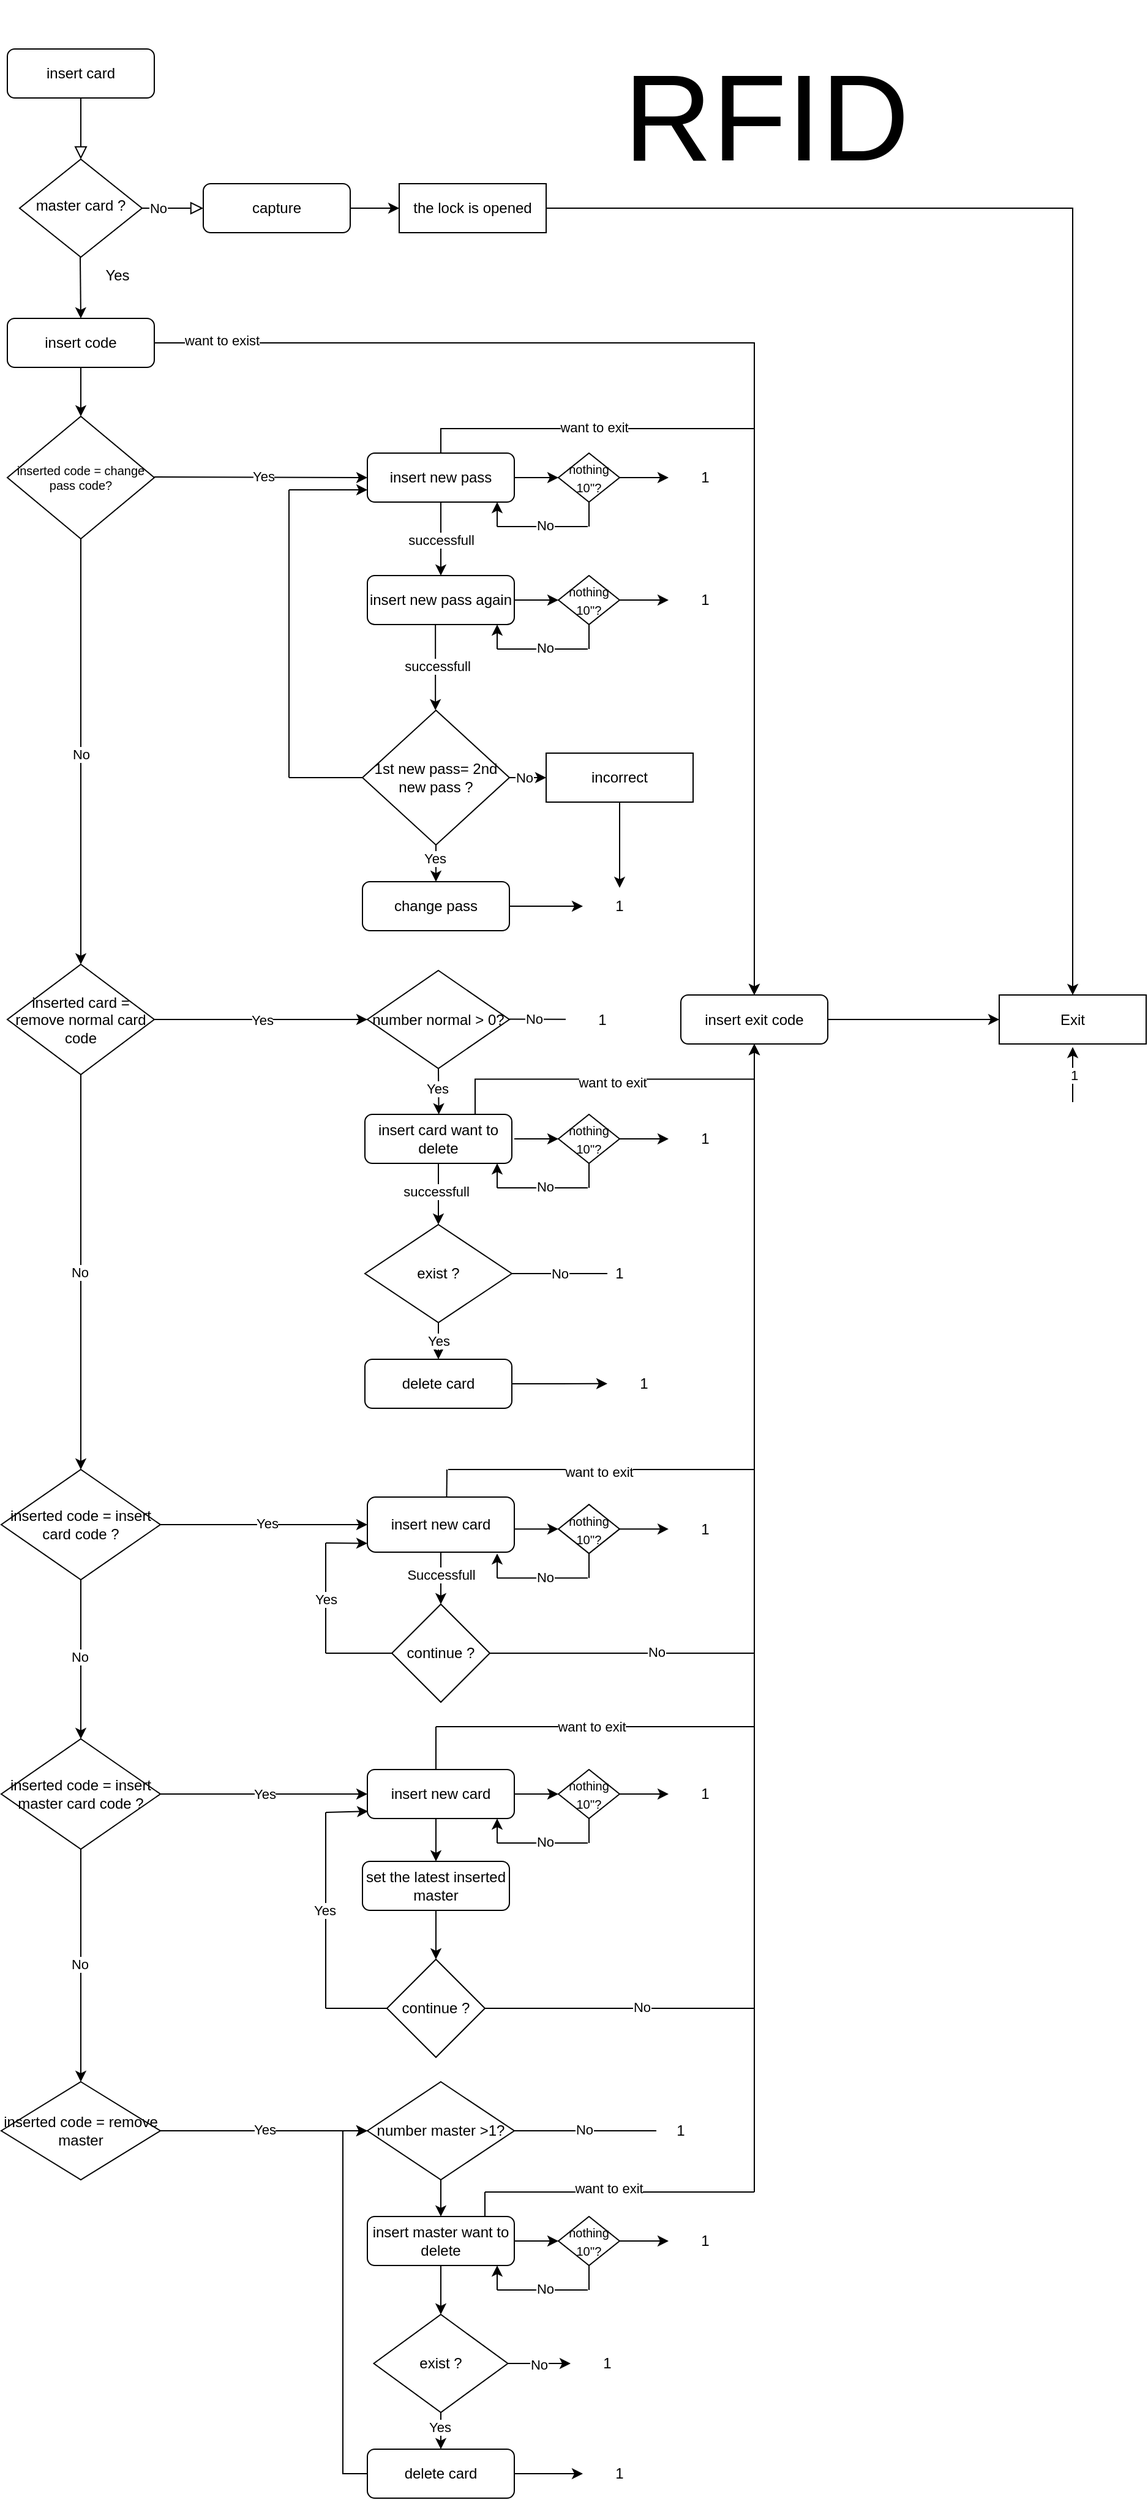 <mxfile version="21.8.2" type="github">
  <diagram id="C5RBs43oDa-KdzZeNtuy" name="Page-1">
    <mxGraphModel dx="2763" dy="1422" grid="1" gridSize="10" guides="1" tooltips="1" connect="1" arrows="1" fold="1" page="1" pageScale="1" pageWidth="500" pageHeight="1200" background="none" math="0" shadow="0">
      <root>
        <mxCell id="WIyWlLk6GJQsqaUBKTNV-0" />
        <mxCell id="WIyWlLk6GJQsqaUBKTNV-1" parent="WIyWlLk6GJQsqaUBKTNV-0" />
        <mxCell id="WIyWlLk6GJQsqaUBKTNV-2" value="" style="rounded=0;html=1;jettySize=auto;orthogonalLoop=1;fontSize=11;endArrow=block;endFill=0;endSize=8;strokeWidth=1;shadow=0;labelBackgroundColor=none;edgeStyle=orthogonalEdgeStyle;" parent="WIyWlLk6GJQsqaUBKTNV-1" source="WIyWlLk6GJQsqaUBKTNV-3" target="WIyWlLk6GJQsqaUBKTNV-6" edge="1">
          <mxGeometry relative="1" as="geometry" />
        </mxCell>
        <mxCell id="WIyWlLk6GJQsqaUBKTNV-3" value="insert card" style="rounded=1;whiteSpace=wrap;html=1;fontSize=12;glass=0;strokeWidth=1;shadow=0;" parent="WIyWlLk6GJQsqaUBKTNV-1" vertex="1">
          <mxGeometry x="60" y="40" width="120" height="40" as="geometry" />
        </mxCell>
        <mxCell id="WIyWlLk6GJQsqaUBKTNV-5" value="" style="edgeStyle=orthogonalEdgeStyle;rounded=0;html=1;jettySize=auto;orthogonalLoop=1;fontSize=11;endArrow=block;endFill=0;endSize=8;strokeWidth=1;shadow=0;labelBackgroundColor=none;" parent="WIyWlLk6GJQsqaUBKTNV-1" source="WIyWlLk6GJQsqaUBKTNV-6" edge="1">
          <mxGeometry y="10" relative="1" as="geometry">
            <mxPoint as="offset" />
            <mxPoint x="220" y="170" as="targetPoint" />
          </mxGeometry>
        </mxCell>
        <mxCell id="kFrVJk0bqqYHsrvZsuyP-3" value="No" style="edgeLabel;html=1;align=center;verticalAlign=middle;resizable=0;points=[];" vertex="1" connectable="0" parent="WIyWlLk6GJQsqaUBKTNV-5">
          <mxGeometry x="-0.511" relative="1" as="geometry">
            <mxPoint as="offset" />
          </mxGeometry>
        </mxCell>
        <mxCell id="WIyWlLk6GJQsqaUBKTNV-6" value="master card ?" style="rhombus;whiteSpace=wrap;html=1;shadow=0;fontFamily=Helvetica;fontSize=12;align=center;strokeWidth=1;spacing=6;spacingTop=-4;" parent="WIyWlLk6GJQsqaUBKTNV-1" vertex="1">
          <mxGeometry x="70" y="130" width="100" height="80" as="geometry" />
        </mxCell>
        <object label="" id="lWDbEQPb5hyfI6znCA0R-2">
          <mxCell style="endArrow=classic;html=1;rounded=0;" parent="WIyWlLk6GJQsqaUBKTNV-1" edge="1">
            <mxGeometry width="50" height="50" relative="1" as="geometry">
              <mxPoint x="119.5" y="210" as="sourcePoint" />
              <mxPoint x="120" y="260" as="targetPoint" />
            </mxGeometry>
          </mxCell>
        </object>
        <mxCell id="lWDbEQPb5hyfI6znCA0R-3" value="Yes" style="text;html=1;strokeColor=none;fillColor=none;align=center;verticalAlign=middle;whiteSpace=wrap;rounded=0;" parent="WIyWlLk6GJQsqaUBKTNV-1" vertex="1">
          <mxGeometry x="120" y="210" width="60" height="30" as="geometry" />
        </mxCell>
        <mxCell id="kFrVJk0bqqYHsrvZsuyP-58" style="edgeStyle=orthogonalEdgeStyle;rounded=0;orthogonalLoop=1;jettySize=auto;html=1;exitX=1;exitY=0.5;exitDx=0;exitDy=0;entryX=0.5;entryY=0;entryDx=0;entryDy=0;" edge="1" parent="WIyWlLk6GJQsqaUBKTNV-1" source="lWDbEQPb5hyfI6znCA0R-5" target="lWDbEQPb5hyfI6znCA0R-78">
          <mxGeometry relative="1" as="geometry" />
        </mxCell>
        <mxCell id="kFrVJk0bqqYHsrvZsuyP-59" value="want to exist" style="edgeLabel;html=1;align=center;verticalAlign=middle;resizable=0;points=[];" vertex="1" connectable="0" parent="kFrVJk0bqqYHsrvZsuyP-58">
          <mxGeometry x="-0.893" y="2" relative="1" as="geometry">
            <mxPoint as="offset" />
          </mxGeometry>
        </mxCell>
        <mxCell id="lWDbEQPb5hyfI6znCA0R-5" value="insert code" style="rounded=1;whiteSpace=wrap;html=1;" parent="WIyWlLk6GJQsqaUBKTNV-1" vertex="1">
          <mxGeometry x="60" y="260" width="120" height="40" as="geometry" />
        </mxCell>
        <mxCell id="lWDbEQPb5hyfI6znCA0R-45" style="edgeStyle=orthogonalEdgeStyle;rounded=0;orthogonalLoop=1;jettySize=auto;html=1;exitX=0.5;exitY=1;exitDx=0;exitDy=0;entryX=0.5;entryY=0;entryDx=0;entryDy=0;" parent="WIyWlLk6GJQsqaUBKTNV-1" source="lWDbEQPb5hyfI6znCA0R-6" target="lWDbEQPb5hyfI6znCA0R-29" edge="1">
          <mxGeometry relative="1" as="geometry" />
        </mxCell>
        <mxCell id="lWDbEQPb5hyfI6znCA0R-56" value="No" style="edgeLabel;html=1;align=center;verticalAlign=middle;resizable=0;points=[];" parent="lWDbEQPb5hyfI6znCA0R-45" vertex="1" connectable="0">
          <mxGeometry x="0.009" y="1" relative="1" as="geometry">
            <mxPoint x="-1" as="offset" />
          </mxGeometry>
        </mxCell>
        <mxCell id="lWDbEQPb5hyfI6znCA0R-6" value="&lt;p align=&quot;center&quot; style=&quot;line-height: 120%; font-size: 10px;&quot;&gt;inserted code = change pass code?&lt;/p&gt;" style="rhombus;whiteSpace=wrap;html=1;align=center;" parent="WIyWlLk6GJQsqaUBKTNV-1" vertex="1">
          <mxGeometry x="60" y="340" width="120" height="100" as="geometry" />
        </mxCell>
        <mxCell id="lWDbEQPb5hyfI6znCA0R-7" value="" style="endArrow=classic;html=1;rounded=0;" parent="WIyWlLk6GJQsqaUBKTNV-1" edge="1">
          <mxGeometry width="50" height="50" relative="1" as="geometry">
            <mxPoint x="120" y="300" as="sourcePoint" />
            <mxPoint x="120" y="340" as="targetPoint" />
          </mxGeometry>
        </mxCell>
        <mxCell id="lWDbEQPb5hyfI6znCA0R-8" value="" style="endArrow=classic;html=1;rounded=0;entryX=0;entryY=0.5;entryDx=0;entryDy=0;" parent="WIyWlLk6GJQsqaUBKTNV-1" target="lWDbEQPb5hyfI6znCA0R-10" edge="1">
          <mxGeometry width="50" height="50" relative="1" as="geometry">
            <mxPoint x="180" y="389.5" as="sourcePoint" />
            <mxPoint x="250" y="390" as="targetPoint" />
          </mxGeometry>
        </mxCell>
        <mxCell id="lWDbEQPb5hyfI6znCA0R-36" value="Yes" style="edgeLabel;html=1;align=center;verticalAlign=middle;resizable=0;points=[];" parent="lWDbEQPb5hyfI6znCA0R-8" vertex="1" connectable="0">
          <mxGeometry x="0.023" y="1" relative="1" as="geometry">
            <mxPoint as="offset" />
          </mxGeometry>
        </mxCell>
        <mxCell id="lWDbEQPb5hyfI6znCA0R-37" style="edgeStyle=orthogonalEdgeStyle;rounded=0;orthogonalLoop=1;jettySize=auto;html=1;exitX=0.5;exitY=1;exitDx=0;exitDy=0;entryX=0.5;entryY=0;entryDx=0;entryDy=0;" parent="WIyWlLk6GJQsqaUBKTNV-1" source="lWDbEQPb5hyfI6znCA0R-10" target="lWDbEQPb5hyfI6znCA0R-11" edge="1">
          <mxGeometry relative="1" as="geometry" />
        </mxCell>
        <mxCell id="lWDbEQPb5hyfI6znCA0R-38" value="successfull" style="edgeLabel;html=1;align=center;verticalAlign=middle;resizable=0;points=[];" parent="lWDbEQPb5hyfI6znCA0R-37" vertex="1" connectable="0">
          <mxGeometry x="0.029" relative="1" as="geometry">
            <mxPoint as="offset" />
          </mxGeometry>
        </mxCell>
        <mxCell id="kFrVJk0bqqYHsrvZsuyP-79" style="edgeStyle=orthogonalEdgeStyle;rounded=0;orthogonalLoop=1;jettySize=auto;html=1;exitX=0.5;exitY=0;exitDx=0;exitDy=0;entryX=0.5;entryY=0;entryDx=0;entryDy=0;" edge="1" parent="WIyWlLk6GJQsqaUBKTNV-1" source="lWDbEQPb5hyfI6znCA0R-10" target="lWDbEQPb5hyfI6znCA0R-78">
          <mxGeometry relative="1" as="geometry" />
        </mxCell>
        <mxCell id="kFrVJk0bqqYHsrvZsuyP-144" value="want to exit" style="edgeLabel;html=1;align=center;verticalAlign=middle;resizable=0;points=[];" vertex="1" connectable="0" parent="kFrVJk0bqqYHsrvZsuyP-79">
          <mxGeometry x="-0.608" y="1" relative="1" as="geometry">
            <mxPoint as="offset" />
          </mxGeometry>
        </mxCell>
        <mxCell id="kFrVJk0bqqYHsrvZsuyP-82" style="edgeStyle=orthogonalEdgeStyle;rounded=0;orthogonalLoop=1;jettySize=auto;html=1;exitX=1;exitY=0.5;exitDx=0;exitDy=0;entryX=0;entryY=0.5;entryDx=0;entryDy=0;" edge="1" parent="WIyWlLk6GJQsqaUBKTNV-1" source="lWDbEQPb5hyfI6znCA0R-10" target="kFrVJk0bqqYHsrvZsuyP-80">
          <mxGeometry relative="1" as="geometry" />
        </mxCell>
        <mxCell id="lWDbEQPb5hyfI6znCA0R-10" value="insert new pass" style="rounded=1;whiteSpace=wrap;html=1;" parent="WIyWlLk6GJQsqaUBKTNV-1" vertex="1">
          <mxGeometry x="354" y="370" width="120" height="40" as="geometry" />
        </mxCell>
        <mxCell id="lWDbEQPb5hyfI6znCA0R-11" value="insert new pass again" style="rounded=1;whiteSpace=wrap;html=1;" parent="WIyWlLk6GJQsqaUBKTNV-1" vertex="1">
          <mxGeometry x="354" y="470" width="120" height="40" as="geometry" />
        </mxCell>
        <mxCell id="lWDbEQPb5hyfI6znCA0R-77" style="edgeStyle=orthogonalEdgeStyle;rounded=0;orthogonalLoop=1;jettySize=auto;html=1;exitX=0.5;exitY=1;exitDx=0;exitDy=0;entryX=0.5;entryY=0;entryDx=0;entryDy=0;" parent="WIyWlLk6GJQsqaUBKTNV-1" source="lWDbEQPb5hyfI6znCA0R-13" target="lWDbEQPb5hyfI6znCA0R-76" edge="1">
          <mxGeometry relative="1" as="geometry" />
        </mxCell>
        <mxCell id="kFrVJk0bqqYHsrvZsuyP-71" value="Yes" style="edgeLabel;html=1;align=center;verticalAlign=middle;resizable=0;points=[];" vertex="1" connectable="0" parent="lWDbEQPb5hyfI6znCA0R-77">
          <mxGeometry x="-0.3" y="-1" relative="1" as="geometry">
            <mxPoint as="offset" />
          </mxGeometry>
        </mxCell>
        <mxCell id="kFrVJk0bqqYHsrvZsuyP-70" style="edgeStyle=orthogonalEdgeStyle;rounded=0;orthogonalLoop=1;jettySize=auto;html=1;exitX=1;exitY=0.5;exitDx=0;exitDy=0;entryX=0;entryY=0.5;entryDx=0;entryDy=0;" edge="1" parent="WIyWlLk6GJQsqaUBKTNV-1" source="lWDbEQPb5hyfI6znCA0R-13" target="kFrVJk0bqqYHsrvZsuyP-69">
          <mxGeometry relative="1" as="geometry" />
        </mxCell>
        <mxCell id="kFrVJk0bqqYHsrvZsuyP-72" value="No" style="edgeLabel;html=1;align=center;verticalAlign=middle;resizable=0;points=[];" vertex="1" connectable="0" parent="kFrVJk0bqqYHsrvZsuyP-70">
          <mxGeometry x="-0.233" y="1" relative="1" as="geometry">
            <mxPoint y="1" as="offset" />
          </mxGeometry>
        </mxCell>
        <mxCell id="lWDbEQPb5hyfI6znCA0R-13" value="1st new pass= 2nd new pass ?" style="rhombus;whiteSpace=wrap;html=1;" parent="WIyWlLk6GJQsqaUBKTNV-1" vertex="1">
          <mxGeometry x="350" y="580" width="120" height="110" as="geometry" />
        </mxCell>
        <mxCell id="lWDbEQPb5hyfI6znCA0R-75" style="edgeStyle=orthogonalEdgeStyle;rounded=0;orthogonalLoop=1;jettySize=auto;html=1;exitX=0.5;exitY=1;exitDx=0;exitDy=0;entryX=0.5;entryY=0;entryDx=0;entryDy=0;" parent="WIyWlLk6GJQsqaUBKTNV-1" source="lWDbEQPb5hyfI6znCA0R-29" target="lWDbEQPb5hyfI6znCA0R-65" edge="1">
          <mxGeometry relative="1" as="geometry" />
        </mxCell>
        <mxCell id="lWDbEQPb5hyfI6znCA0R-92" value="No" style="edgeLabel;html=1;align=center;verticalAlign=middle;resizable=0;points=[];" parent="lWDbEQPb5hyfI6znCA0R-75" vertex="1" connectable="0">
          <mxGeometry x="-0.0" y="-1" relative="1" as="geometry">
            <mxPoint as="offset" />
          </mxGeometry>
        </mxCell>
        <mxCell id="lWDbEQPb5hyfI6znCA0R-29" value="inserted card = remove normal card code" style="rhombus;whiteSpace=wrap;html=1;" parent="WIyWlLk6GJQsqaUBKTNV-1" vertex="1">
          <mxGeometry x="60" y="787.5" width="120" height="90" as="geometry" />
        </mxCell>
        <mxCell id="lWDbEQPb5hyfI6znCA0R-40" value="" style="endArrow=classic;html=1;rounded=0;" parent="WIyWlLk6GJQsqaUBKTNV-1" edge="1">
          <mxGeometry width="50" height="50" relative="1" as="geometry">
            <mxPoint x="409.58" y="510" as="sourcePoint" />
            <mxPoint x="409.58" y="580" as="targetPoint" />
          </mxGeometry>
        </mxCell>
        <mxCell id="lWDbEQPb5hyfI6znCA0R-51" value="successfull" style="edgeLabel;html=1;align=center;verticalAlign=middle;resizable=0;points=[];" parent="lWDbEQPb5hyfI6znCA0R-40" vertex="1" connectable="0">
          <mxGeometry x="-0.024" y="1" relative="1" as="geometry">
            <mxPoint as="offset" />
          </mxGeometry>
        </mxCell>
        <mxCell id="lWDbEQPb5hyfI6znCA0R-48" value="" style="endArrow=none;html=1;rounded=0;entryX=0;entryY=0.5;entryDx=0;entryDy=0;" parent="WIyWlLk6GJQsqaUBKTNV-1" target="lWDbEQPb5hyfI6znCA0R-13" edge="1">
          <mxGeometry width="50" height="50" relative="1" as="geometry">
            <mxPoint x="290" y="635" as="sourcePoint" />
            <mxPoint x="330" y="590" as="targetPoint" />
          </mxGeometry>
        </mxCell>
        <mxCell id="lWDbEQPb5hyfI6znCA0R-49" value="" style="endArrow=none;html=1;rounded=0;" parent="WIyWlLk6GJQsqaUBKTNV-1" edge="1">
          <mxGeometry width="50" height="50" relative="1" as="geometry">
            <mxPoint x="290" y="635" as="sourcePoint" />
            <mxPoint x="290" y="400" as="targetPoint" />
          </mxGeometry>
        </mxCell>
        <mxCell id="lWDbEQPb5hyfI6znCA0R-50" value="" style="endArrow=classic;html=1;rounded=0;entryX=0;entryY=0.75;entryDx=0;entryDy=0;" parent="WIyWlLk6GJQsqaUBKTNV-1" target="lWDbEQPb5hyfI6znCA0R-10" edge="1">
          <mxGeometry width="50" height="50" relative="1" as="geometry">
            <mxPoint x="290" y="400" as="sourcePoint" />
            <mxPoint x="350" y="400" as="targetPoint" />
          </mxGeometry>
        </mxCell>
        <mxCell id="lWDbEQPb5hyfI6znCA0R-54" value="" style="endArrow=classic;html=1;rounded=0;exitX=1;exitY=0.5;exitDx=0;exitDy=0;" parent="WIyWlLk6GJQsqaUBKTNV-1" source="lWDbEQPb5hyfI6znCA0R-29" edge="1">
          <mxGeometry width="50" height="50" relative="1" as="geometry">
            <mxPoint x="180" y="840" as="sourcePoint" />
            <mxPoint x="354" y="832.5" as="targetPoint" />
          </mxGeometry>
        </mxCell>
        <mxCell id="kFrVJk0bqqYHsrvZsuyP-4" value="Yes" style="edgeLabel;html=1;align=center;verticalAlign=middle;resizable=0;points=[];" vertex="1" connectable="0" parent="lWDbEQPb5hyfI6znCA0R-54">
          <mxGeometry x="0.01" y="-1" relative="1" as="geometry">
            <mxPoint y="-1" as="offset" />
          </mxGeometry>
        </mxCell>
        <mxCell id="lWDbEQPb5hyfI6znCA0R-67" style="edgeStyle=orthogonalEdgeStyle;rounded=0;orthogonalLoop=1;jettySize=auto;html=1;exitX=1;exitY=0.5;exitDx=0;exitDy=0;entryX=0;entryY=0.5;entryDx=0;entryDy=0;" parent="WIyWlLk6GJQsqaUBKTNV-1" source="lWDbEQPb5hyfI6znCA0R-65" target="lWDbEQPb5hyfI6znCA0R-66" edge="1">
          <mxGeometry relative="1" as="geometry" />
        </mxCell>
        <mxCell id="kFrVJk0bqqYHsrvZsuyP-5" value="Yes" style="edgeLabel;html=1;align=center;verticalAlign=middle;resizable=0;points=[];" vertex="1" connectable="0" parent="lWDbEQPb5hyfI6znCA0R-67">
          <mxGeometry x="0.027" y="1" relative="1" as="geometry">
            <mxPoint as="offset" />
          </mxGeometry>
        </mxCell>
        <mxCell id="lWDbEQPb5hyfI6znCA0R-121" style="edgeStyle=orthogonalEdgeStyle;rounded=0;orthogonalLoop=1;jettySize=auto;html=1;exitX=0.5;exitY=1;exitDx=0;exitDy=0;entryX=0.5;entryY=0;entryDx=0;entryDy=0;" parent="WIyWlLk6GJQsqaUBKTNV-1" source="lWDbEQPb5hyfI6znCA0R-65" target="lWDbEQPb5hyfI6znCA0R-93" edge="1">
          <mxGeometry relative="1" as="geometry" />
        </mxCell>
        <mxCell id="lWDbEQPb5hyfI6znCA0R-122" value="No" style="edgeLabel;html=1;align=center;verticalAlign=middle;resizable=0;points=[];" parent="lWDbEQPb5hyfI6znCA0R-121" vertex="1" connectable="0">
          <mxGeometry x="-0.04" y="-1" relative="1" as="geometry">
            <mxPoint as="offset" />
          </mxGeometry>
        </mxCell>
        <mxCell id="lWDbEQPb5hyfI6znCA0R-65" value="inserted code = insert card code ?" style="rhombus;whiteSpace=wrap;html=1;" parent="WIyWlLk6GJQsqaUBKTNV-1" vertex="1">
          <mxGeometry x="55" y="1200" width="130" height="90" as="geometry" />
        </mxCell>
        <mxCell id="lWDbEQPb5hyfI6znCA0R-69" style="edgeStyle=orthogonalEdgeStyle;rounded=0;orthogonalLoop=1;jettySize=auto;html=1;exitX=0.5;exitY=1;exitDx=0;exitDy=0;entryX=0.5;entryY=0;entryDx=0;entryDy=0;" parent="WIyWlLk6GJQsqaUBKTNV-1" source="lWDbEQPb5hyfI6znCA0R-66" target="lWDbEQPb5hyfI6znCA0R-68" edge="1">
          <mxGeometry relative="1" as="geometry" />
        </mxCell>
        <mxCell id="kFrVJk0bqqYHsrvZsuyP-13" value="Successfull" style="edgeLabel;html=1;align=center;verticalAlign=middle;resizable=0;points=[];" vertex="1" connectable="0" parent="lWDbEQPb5hyfI6znCA0R-69">
          <mxGeometry x="-0.157" relative="1" as="geometry">
            <mxPoint as="offset" />
          </mxGeometry>
        </mxCell>
        <mxCell id="lWDbEQPb5hyfI6znCA0R-66" value="insert new card" style="rounded=1;whiteSpace=wrap;html=1;" parent="WIyWlLk6GJQsqaUBKTNV-1" vertex="1">
          <mxGeometry x="354" y="1222.5" width="120" height="45" as="geometry" />
        </mxCell>
        <mxCell id="lWDbEQPb5hyfI6znCA0R-90" style="edgeStyle=orthogonalEdgeStyle;rounded=0;orthogonalLoop=1;jettySize=auto;html=1;exitX=1;exitY=0.5;exitDx=0;exitDy=0;entryX=0.5;entryY=1;entryDx=0;entryDy=0;" parent="WIyWlLk6GJQsqaUBKTNV-1" source="lWDbEQPb5hyfI6znCA0R-68" target="lWDbEQPb5hyfI6znCA0R-78" edge="1">
          <mxGeometry relative="1" as="geometry" />
        </mxCell>
        <mxCell id="lWDbEQPb5hyfI6znCA0R-91" value="&lt;div&gt;No&lt;/div&gt;" style="edgeLabel;html=1;align=center;verticalAlign=middle;resizable=0;points=[];" parent="lWDbEQPb5hyfI6znCA0R-90" vertex="1" connectable="0">
          <mxGeometry x="-0.619" y="1" relative="1" as="geometry">
            <mxPoint as="offset" />
          </mxGeometry>
        </mxCell>
        <mxCell id="lWDbEQPb5hyfI6znCA0R-68" value="continue ?" style="rhombus;whiteSpace=wrap;html=1;" parent="WIyWlLk6GJQsqaUBKTNV-1" vertex="1">
          <mxGeometry x="374" y="1310" width="80" height="80" as="geometry" />
        </mxCell>
        <mxCell id="lWDbEQPb5hyfI6znCA0R-70" value="" style="endArrow=none;html=1;rounded=0;entryX=0;entryY=0.5;entryDx=0;entryDy=0;" parent="WIyWlLk6GJQsqaUBKTNV-1" target="lWDbEQPb5hyfI6znCA0R-68" edge="1">
          <mxGeometry width="50" height="50" relative="1" as="geometry">
            <mxPoint x="320" y="1350" as="sourcePoint" />
            <mxPoint x="354" y="1349.62" as="targetPoint" />
          </mxGeometry>
        </mxCell>
        <mxCell id="lWDbEQPb5hyfI6znCA0R-72" value="" style="endArrow=none;html=1;rounded=0;" parent="WIyWlLk6GJQsqaUBKTNV-1" edge="1">
          <mxGeometry width="50" height="50" relative="1" as="geometry">
            <mxPoint x="320" y="1350" as="sourcePoint" />
            <mxPoint x="320" y="1260" as="targetPoint" />
          </mxGeometry>
        </mxCell>
        <mxCell id="lWDbEQPb5hyfI6znCA0R-74" value="&lt;div&gt;Yes&lt;/div&gt;" style="edgeLabel;html=1;align=center;verticalAlign=middle;resizable=0;points=[];" parent="lWDbEQPb5hyfI6znCA0R-72" vertex="1" connectable="0">
          <mxGeometry x="-0.011" relative="1" as="geometry">
            <mxPoint as="offset" />
          </mxGeometry>
        </mxCell>
        <mxCell id="lWDbEQPb5hyfI6znCA0R-73" value="" style="endArrow=classic;html=1;rounded=0;entryX=0;entryY=0.75;entryDx=0;entryDy=0;" parent="WIyWlLk6GJQsqaUBKTNV-1" edge="1">
          <mxGeometry width="50" height="50" relative="1" as="geometry">
            <mxPoint x="320" y="1260" as="sourcePoint" />
            <mxPoint x="354" y="1260.25" as="targetPoint" />
          </mxGeometry>
        </mxCell>
        <mxCell id="kFrVJk0bqqYHsrvZsuyP-77" style="edgeStyle=orthogonalEdgeStyle;rounded=0;orthogonalLoop=1;jettySize=auto;html=1;exitX=1;exitY=0.5;exitDx=0;exitDy=0;entryX=0;entryY=0.5;entryDx=0;entryDy=0;" edge="1" parent="WIyWlLk6GJQsqaUBKTNV-1" source="lWDbEQPb5hyfI6znCA0R-76" target="kFrVJk0bqqYHsrvZsuyP-76">
          <mxGeometry relative="1" as="geometry" />
        </mxCell>
        <mxCell id="lWDbEQPb5hyfI6znCA0R-76" value="change pass" style="rounded=1;whiteSpace=wrap;html=1;" parent="WIyWlLk6GJQsqaUBKTNV-1" vertex="1">
          <mxGeometry x="350" y="720" width="120" height="40" as="geometry" />
        </mxCell>
        <mxCell id="lWDbEQPb5hyfI6znCA0R-116" style="edgeStyle=orthogonalEdgeStyle;rounded=0;orthogonalLoop=1;jettySize=auto;html=1;exitX=1;exitY=0.5;exitDx=0;exitDy=0;entryX=0;entryY=0.5;entryDx=0;entryDy=0;" parent="WIyWlLk6GJQsqaUBKTNV-1" source="lWDbEQPb5hyfI6znCA0R-78" target="lWDbEQPb5hyfI6znCA0R-113" edge="1">
          <mxGeometry relative="1" as="geometry" />
        </mxCell>
        <mxCell id="lWDbEQPb5hyfI6znCA0R-78" value="insert exit code" style="rounded=1;whiteSpace=wrap;html=1;" parent="WIyWlLk6GJQsqaUBKTNV-1" vertex="1">
          <mxGeometry x="610" y="812.5" width="120" height="40" as="geometry" />
        </mxCell>
        <mxCell id="kFrVJk0bqqYHsrvZsuyP-163" style="edgeStyle=orthogonalEdgeStyle;rounded=0;orthogonalLoop=1;jettySize=auto;html=1;exitX=1;exitY=0.5;exitDx=0;exitDy=0;entryX=0.5;entryY=0;entryDx=0;entryDy=0;" edge="1" parent="WIyWlLk6GJQsqaUBKTNV-1" source="lWDbEQPb5hyfI6znCA0R-84" target="lWDbEQPb5hyfI6znCA0R-113">
          <mxGeometry relative="1" as="geometry" />
        </mxCell>
        <mxCell id="lWDbEQPb5hyfI6znCA0R-84" value="the lock is opened" style="rounded=0;whiteSpace=wrap;html=1;" parent="WIyWlLk6GJQsqaUBKTNV-1" vertex="1">
          <mxGeometry x="380" y="150" width="120" height="40" as="geometry" />
        </mxCell>
        <mxCell id="lWDbEQPb5hyfI6znCA0R-95" style="edgeStyle=orthogonalEdgeStyle;rounded=0;orthogonalLoop=1;jettySize=auto;html=1;exitX=1;exitY=0.5;exitDx=0;exitDy=0;entryX=0;entryY=0.5;entryDx=0;entryDy=0;" parent="WIyWlLk6GJQsqaUBKTNV-1" source="lWDbEQPb5hyfI6znCA0R-93" target="lWDbEQPb5hyfI6znCA0R-94" edge="1">
          <mxGeometry relative="1" as="geometry" />
        </mxCell>
        <mxCell id="kFrVJk0bqqYHsrvZsuyP-6" value="Yes" style="edgeLabel;html=1;align=center;verticalAlign=middle;resizable=0;points=[];" vertex="1" connectable="0" parent="lWDbEQPb5hyfI6znCA0R-95">
          <mxGeometry x="-0.001" relative="1" as="geometry">
            <mxPoint as="offset" />
          </mxGeometry>
        </mxCell>
        <mxCell id="kFrVJk0bqqYHsrvZsuyP-1" style="edgeStyle=orthogonalEdgeStyle;rounded=0;orthogonalLoop=1;jettySize=auto;html=1;exitX=0.5;exitY=1;exitDx=0;exitDy=0;entryX=0.5;entryY=0;entryDx=0;entryDy=0;" edge="1" parent="WIyWlLk6GJQsqaUBKTNV-1" source="lWDbEQPb5hyfI6znCA0R-93" target="kFrVJk0bqqYHsrvZsuyP-0">
          <mxGeometry relative="1" as="geometry" />
        </mxCell>
        <mxCell id="kFrVJk0bqqYHsrvZsuyP-2" value="No" style="edgeLabel;html=1;align=center;verticalAlign=middle;resizable=0;points=[];" vertex="1" connectable="0" parent="kFrVJk0bqqYHsrvZsuyP-1">
          <mxGeometry x="-0.012" y="-1" relative="1" as="geometry">
            <mxPoint as="offset" />
          </mxGeometry>
        </mxCell>
        <mxCell id="lWDbEQPb5hyfI6znCA0R-93" value="inserted code = insert master card code ?" style="rhombus;whiteSpace=wrap;html=1;" parent="WIyWlLk6GJQsqaUBKTNV-1" vertex="1">
          <mxGeometry x="55" y="1420" width="130" height="90" as="geometry" />
        </mxCell>
        <mxCell id="lWDbEQPb5hyfI6znCA0R-100" style="edgeStyle=orthogonalEdgeStyle;rounded=0;orthogonalLoop=1;jettySize=auto;html=1;exitX=0.5;exitY=1;exitDx=0;exitDy=0;entryX=0.5;entryY=0;entryDx=0;entryDy=0;" parent="WIyWlLk6GJQsqaUBKTNV-1" source="lWDbEQPb5hyfI6znCA0R-94" target="lWDbEQPb5hyfI6znCA0R-96" edge="1">
          <mxGeometry relative="1" as="geometry" />
        </mxCell>
        <mxCell id="lWDbEQPb5hyfI6znCA0R-94" value="insert new card" style="rounded=1;whiteSpace=wrap;html=1;" parent="WIyWlLk6GJQsqaUBKTNV-1" vertex="1">
          <mxGeometry x="354" y="1445" width="120" height="40" as="geometry" />
        </mxCell>
        <mxCell id="lWDbEQPb5hyfI6znCA0R-102" style="edgeStyle=orthogonalEdgeStyle;rounded=0;orthogonalLoop=1;jettySize=auto;html=1;exitX=0.5;exitY=1;exitDx=0;exitDy=0;entryX=0.5;entryY=0;entryDx=0;entryDy=0;" parent="WIyWlLk6GJQsqaUBKTNV-1" source="lWDbEQPb5hyfI6znCA0R-96" target="lWDbEQPb5hyfI6znCA0R-101" edge="1">
          <mxGeometry relative="1" as="geometry" />
        </mxCell>
        <mxCell id="lWDbEQPb5hyfI6znCA0R-96" value="set the latest inserted master" style="rounded=1;whiteSpace=wrap;html=1;" parent="WIyWlLk6GJQsqaUBKTNV-1" vertex="1">
          <mxGeometry x="350" y="1520" width="120" height="40" as="geometry" />
        </mxCell>
        <mxCell id="lWDbEQPb5hyfI6znCA0R-108" style="edgeStyle=orthogonalEdgeStyle;rounded=0;orthogonalLoop=1;jettySize=auto;html=1;exitX=1;exitY=0.5;exitDx=0;exitDy=0;entryX=0.5;entryY=1;entryDx=0;entryDy=0;" parent="WIyWlLk6GJQsqaUBKTNV-1" source="lWDbEQPb5hyfI6znCA0R-101" target="lWDbEQPb5hyfI6znCA0R-78" edge="1">
          <mxGeometry relative="1" as="geometry" />
        </mxCell>
        <mxCell id="lWDbEQPb5hyfI6znCA0R-110" value="&lt;div&gt;No&lt;/div&gt;" style="edgeLabel;html=1;align=center;verticalAlign=middle;resizable=0;points=[];" parent="lWDbEQPb5hyfI6znCA0R-108" vertex="1" connectable="0">
          <mxGeometry x="-0.746" y="1" relative="1" as="geometry">
            <mxPoint as="offset" />
          </mxGeometry>
        </mxCell>
        <mxCell id="lWDbEQPb5hyfI6znCA0R-101" value="continue ?" style="rhombus;whiteSpace=wrap;html=1;" parent="WIyWlLk6GJQsqaUBKTNV-1" vertex="1">
          <mxGeometry x="370" y="1600" width="80" height="80" as="geometry" />
        </mxCell>
        <mxCell id="lWDbEQPb5hyfI6znCA0R-104" value="" style="endArrow=none;html=1;rounded=0;" parent="WIyWlLk6GJQsqaUBKTNV-1" edge="1">
          <mxGeometry width="50" height="50" relative="1" as="geometry">
            <mxPoint x="320" y="1640" as="sourcePoint" />
            <mxPoint x="370" y="1640" as="targetPoint" />
          </mxGeometry>
        </mxCell>
        <mxCell id="lWDbEQPb5hyfI6znCA0R-105" value="" style="endArrow=none;html=1;rounded=0;" parent="WIyWlLk6GJQsqaUBKTNV-1" edge="1">
          <mxGeometry width="50" height="50" relative="1" as="geometry">
            <mxPoint x="320" y="1640" as="sourcePoint" />
            <mxPoint x="320" y="1480" as="targetPoint" />
          </mxGeometry>
        </mxCell>
        <mxCell id="lWDbEQPb5hyfI6znCA0R-109" value="Yes" style="edgeLabel;html=1;align=center;verticalAlign=middle;resizable=0;points=[];" parent="lWDbEQPb5hyfI6znCA0R-105" vertex="1" connectable="0">
          <mxGeometry x="0.001" y="1" relative="1" as="geometry">
            <mxPoint as="offset" />
          </mxGeometry>
        </mxCell>
        <mxCell id="lWDbEQPb5hyfI6znCA0R-106" value="" style="endArrow=classic;html=1;rounded=0;entryX=0.005;entryY=0.853;entryDx=0;entryDy=0;entryPerimeter=0;" parent="WIyWlLk6GJQsqaUBKTNV-1" edge="1" target="lWDbEQPb5hyfI6znCA0R-94">
          <mxGeometry width="50" height="50" relative="1" as="geometry">
            <mxPoint x="320" y="1480" as="sourcePoint" />
            <mxPoint x="350" y="1480" as="targetPoint" />
          </mxGeometry>
        </mxCell>
        <mxCell id="lWDbEQPb5hyfI6znCA0R-113" value="Exit" style="rounded=0;whiteSpace=wrap;html=1;" parent="WIyWlLk6GJQsqaUBKTNV-1" vertex="1">
          <mxGeometry x="870" y="812.5" width="120" height="40" as="geometry" />
        </mxCell>
        <mxCell id="lWDbEQPb5hyfI6znCA0R-119" value="" style="endArrow=classic;html=1;rounded=0;" parent="WIyWlLk6GJQsqaUBKTNV-1" edge="1">
          <mxGeometry width="50" height="50" relative="1" as="geometry">
            <mxPoint x="930" y="900" as="sourcePoint" />
            <mxPoint x="930" y="855" as="targetPoint" />
          </mxGeometry>
        </mxCell>
        <mxCell id="lWDbEQPb5hyfI6znCA0R-120" value="1" style="edgeLabel;html=1;align=center;verticalAlign=middle;resizable=0;points=[];" parent="lWDbEQPb5hyfI6znCA0R-119" vertex="1" connectable="0">
          <mxGeometry x="0.007" y="-1" relative="1" as="geometry">
            <mxPoint as="offset" />
          </mxGeometry>
        </mxCell>
        <mxCell id="kFrVJk0bqqYHsrvZsuyP-8" style="edgeStyle=orthogonalEdgeStyle;rounded=0;orthogonalLoop=1;jettySize=auto;html=1;exitX=1;exitY=0.5;exitDx=0;exitDy=0;entryX=0;entryY=0.5;entryDx=0;entryDy=0;" edge="1" parent="WIyWlLk6GJQsqaUBKTNV-1" source="kFrVJk0bqqYHsrvZsuyP-0" target="kFrVJk0bqqYHsrvZsuyP-7">
          <mxGeometry relative="1" as="geometry" />
        </mxCell>
        <mxCell id="kFrVJk0bqqYHsrvZsuyP-9" value="Yes" style="edgeLabel;html=1;align=center;verticalAlign=middle;resizable=0;points=[];" vertex="1" connectable="0" parent="kFrVJk0bqqYHsrvZsuyP-8">
          <mxGeometry x="0.004" y="1" relative="1" as="geometry">
            <mxPoint as="offset" />
          </mxGeometry>
        </mxCell>
        <mxCell id="kFrVJk0bqqYHsrvZsuyP-0" value="inserted code = remove master" style="rhombus;whiteSpace=wrap;html=1;" vertex="1" parent="WIyWlLk6GJQsqaUBKTNV-1">
          <mxGeometry x="55" y="1700" width="130" height="80" as="geometry" />
        </mxCell>
        <mxCell id="kFrVJk0bqqYHsrvZsuyP-15" style="edgeStyle=orthogonalEdgeStyle;rounded=0;orthogonalLoop=1;jettySize=auto;html=1;exitX=0.5;exitY=1;exitDx=0;exitDy=0;entryX=0.5;entryY=0;entryDx=0;entryDy=0;" edge="1" parent="WIyWlLk6GJQsqaUBKTNV-1" source="kFrVJk0bqqYHsrvZsuyP-7" target="kFrVJk0bqqYHsrvZsuyP-14">
          <mxGeometry relative="1" as="geometry" />
        </mxCell>
        <mxCell id="kFrVJk0bqqYHsrvZsuyP-7" value="number master &amp;gt;1?" style="rhombus;whiteSpace=wrap;html=1;points=[[0,0,0,0,0],[0,0.5,0,0,0],[0,1,0,0,0],[0.5,0,0,0,0],[0.5,1,0,0,0],[1,0,0,0,0],[1,0.5,0,0,0],[1,1,0,0,0]];" vertex="1" parent="WIyWlLk6GJQsqaUBKTNV-1">
          <mxGeometry x="354" y="1700" width="120" height="80" as="geometry" />
        </mxCell>
        <mxCell id="kFrVJk0bqqYHsrvZsuyP-10" value="" style="endArrow=none;html=1;rounded=0;" edge="1" parent="WIyWlLk6GJQsqaUBKTNV-1">
          <mxGeometry width="50" height="50" relative="1" as="geometry">
            <mxPoint x="474" y="1740" as="sourcePoint" />
            <mxPoint x="590" y="1740" as="targetPoint" />
          </mxGeometry>
        </mxCell>
        <mxCell id="kFrVJk0bqqYHsrvZsuyP-11" value="No" style="edgeLabel;html=1;align=center;verticalAlign=middle;resizable=0;points=[];" vertex="1" connectable="0" parent="kFrVJk0bqqYHsrvZsuyP-10">
          <mxGeometry x="-0.022" y="1" relative="1" as="geometry">
            <mxPoint as="offset" />
          </mxGeometry>
        </mxCell>
        <mxCell id="kFrVJk0bqqYHsrvZsuyP-12" value="&lt;div&gt;1&lt;/div&gt;" style="text;html=1;strokeColor=none;fillColor=none;align=center;verticalAlign=middle;whiteSpace=wrap;rounded=0;" vertex="1" parent="WIyWlLk6GJQsqaUBKTNV-1">
          <mxGeometry x="580" y="1725" width="60" height="30" as="geometry" />
        </mxCell>
        <mxCell id="kFrVJk0bqqYHsrvZsuyP-18" style="edgeStyle=orthogonalEdgeStyle;rounded=0;orthogonalLoop=1;jettySize=auto;html=1;exitX=0.5;exitY=1;exitDx=0;exitDy=0;" edge="1" parent="WIyWlLk6GJQsqaUBKTNV-1" source="kFrVJk0bqqYHsrvZsuyP-14">
          <mxGeometry relative="1" as="geometry">
            <mxPoint x="414" y="1890" as="targetPoint" />
          </mxGeometry>
        </mxCell>
        <mxCell id="kFrVJk0bqqYHsrvZsuyP-14" value="insert master want to delete" style="rounded=1;whiteSpace=wrap;html=1;" vertex="1" parent="WIyWlLk6GJQsqaUBKTNV-1">
          <mxGeometry x="354" y="1810" width="120" height="40" as="geometry" />
        </mxCell>
        <mxCell id="kFrVJk0bqqYHsrvZsuyP-23" value="&lt;font style=&quot;font-size: 100px;&quot;&gt;RFID&lt;/font&gt;" style="text;html=1;strokeColor=none;fillColor=none;align=center;verticalAlign=middle;whiteSpace=wrap;rounded=0;" vertex="1" parent="WIyWlLk6GJQsqaUBKTNV-1">
          <mxGeometry x="500" width="360" height="190" as="geometry" />
        </mxCell>
        <mxCell id="kFrVJk0bqqYHsrvZsuyP-32" style="edgeStyle=orthogonalEdgeStyle;rounded=0;orthogonalLoop=1;jettySize=auto;html=1;exitX=0.5;exitY=1;exitDx=0;exitDy=0;" edge="1" parent="WIyWlLk6GJQsqaUBKTNV-1" source="kFrVJk0bqqYHsrvZsuyP-24">
          <mxGeometry relative="1" as="geometry">
            <mxPoint x="412.333" y="910" as="targetPoint" />
          </mxGeometry>
        </mxCell>
        <mxCell id="kFrVJk0bqqYHsrvZsuyP-42" value="Yes" style="edgeLabel;html=1;align=center;verticalAlign=middle;resizable=0;points=[];" vertex="1" connectable="0" parent="kFrVJk0bqqYHsrvZsuyP-32">
          <mxGeometry x="-0.143" y="-1" relative="1" as="geometry">
            <mxPoint as="offset" />
          </mxGeometry>
        </mxCell>
        <mxCell id="kFrVJk0bqqYHsrvZsuyP-24" value="number normal &amp;gt; 0?" style="rhombus;whiteSpace=wrap;html=1;" vertex="1" parent="WIyWlLk6GJQsqaUBKTNV-1">
          <mxGeometry x="354" y="792.5" width="116" height="80" as="geometry" />
        </mxCell>
        <mxCell id="kFrVJk0bqqYHsrvZsuyP-33" style="edgeStyle=orthogonalEdgeStyle;rounded=0;orthogonalLoop=1;jettySize=auto;html=1;exitX=0.5;exitY=1;exitDx=0;exitDy=0;entryX=0.5;entryY=0;entryDx=0;entryDy=0;" edge="1" parent="WIyWlLk6GJQsqaUBKTNV-1" source="kFrVJk0bqqYHsrvZsuyP-25" target="kFrVJk0bqqYHsrvZsuyP-26">
          <mxGeometry relative="1" as="geometry" />
        </mxCell>
        <mxCell id="kFrVJk0bqqYHsrvZsuyP-38" value="successfull" style="edgeLabel;html=1;align=center;verticalAlign=middle;resizable=0;points=[];" vertex="1" connectable="0" parent="kFrVJk0bqqYHsrvZsuyP-33">
          <mxGeometry x="-0.103" y="-2" relative="1" as="geometry">
            <mxPoint as="offset" />
          </mxGeometry>
        </mxCell>
        <mxCell id="kFrVJk0bqqYHsrvZsuyP-145" style="edgeStyle=orthogonalEdgeStyle;rounded=0;orthogonalLoop=1;jettySize=auto;html=1;exitX=0.75;exitY=0;exitDx=0;exitDy=0;entryX=0.5;entryY=1;entryDx=0;entryDy=0;" edge="1" parent="WIyWlLk6GJQsqaUBKTNV-1" source="kFrVJk0bqqYHsrvZsuyP-25" target="lWDbEQPb5hyfI6znCA0R-78">
          <mxGeometry relative="1" as="geometry" />
        </mxCell>
        <mxCell id="kFrVJk0bqqYHsrvZsuyP-146" value="want to exit" style="edgeLabel;html=1;align=center;verticalAlign=middle;resizable=0;points=[];" vertex="1" connectable="0" parent="kFrVJk0bqqYHsrvZsuyP-145">
          <mxGeometry x="-0.015" y="-2" relative="1" as="geometry">
            <mxPoint as="offset" />
          </mxGeometry>
        </mxCell>
        <mxCell id="kFrVJk0bqqYHsrvZsuyP-25" value="insert card want to delete" style="rounded=1;whiteSpace=wrap;html=1;" vertex="1" parent="WIyWlLk6GJQsqaUBKTNV-1">
          <mxGeometry x="352" y="910" width="120" height="40" as="geometry" />
        </mxCell>
        <mxCell id="kFrVJk0bqqYHsrvZsuyP-28" style="edgeStyle=orthogonalEdgeStyle;rounded=0;orthogonalLoop=1;jettySize=auto;html=1;exitX=0.5;exitY=1;exitDx=0;exitDy=0;entryX=0.5;entryY=0;entryDx=0;entryDy=0;" edge="1" parent="WIyWlLk6GJQsqaUBKTNV-1" source="kFrVJk0bqqYHsrvZsuyP-26" target="kFrVJk0bqqYHsrvZsuyP-27">
          <mxGeometry relative="1" as="geometry" />
        </mxCell>
        <mxCell id="kFrVJk0bqqYHsrvZsuyP-34" value="Yes" style="edgeLabel;html=1;align=center;verticalAlign=middle;resizable=0;points=[];" vertex="1" connectable="0" parent="kFrVJk0bqqYHsrvZsuyP-28">
          <mxGeometry x="-0.001" relative="1" as="geometry">
            <mxPoint as="offset" />
          </mxGeometry>
        </mxCell>
        <mxCell id="kFrVJk0bqqYHsrvZsuyP-26" value="exist ?" style="rhombus;whiteSpace=wrap;html=1;" vertex="1" parent="WIyWlLk6GJQsqaUBKTNV-1">
          <mxGeometry x="352" y="1000" width="120" height="80" as="geometry" />
        </mxCell>
        <mxCell id="kFrVJk0bqqYHsrvZsuyP-46" style="edgeStyle=orthogonalEdgeStyle;rounded=0;orthogonalLoop=1;jettySize=auto;html=1;exitX=1;exitY=0.5;exitDx=0;exitDy=0;" edge="1" parent="WIyWlLk6GJQsqaUBKTNV-1" source="kFrVJk0bqqYHsrvZsuyP-27">
          <mxGeometry relative="1" as="geometry">
            <mxPoint x="550" y="1129.889" as="targetPoint" />
          </mxGeometry>
        </mxCell>
        <mxCell id="kFrVJk0bqqYHsrvZsuyP-27" value="delete card" style="rounded=1;whiteSpace=wrap;html=1;" vertex="1" parent="WIyWlLk6GJQsqaUBKTNV-1">
          <mxGeometry x="352" y="1110" width="120" height="40" as="geometry" />
        </mxCell>
        <mxCell id="kFrVJk0bqqYHsrvZsuyP-35" value="" style="endArrow=none;html=1;rounded=0;" edge="1" parent="WIyWlLk6GJQsqaUBKTNV-1">
          <mxGeometry width="50" height="50" relative="1" as="geometry">
            <mxPoint x="472" y="1040" as="sourcePoint" />
            <mxPoint x="550" y="1040" as="targetPoint" />
          </mxGeometry>
        </mxCell>
        <mxCell id="kFrVJk0bqqYHsrvZsuyP-36" value="No" style="edgeLabel;html=1;align=center;verticalAlign=middle;resizable=0;points=[];" vertex="1" connectable="0" parent="kFrVJk0bqqYHsrvZsuyP-35">
          <mxGeometry x="-0.005" relative="1" as="geometry">
            <mxPoint as="offset" />
          </mxGeometry>
        </mxCell>
        <mxCell id="kFrVJk0bqqYHsrvZsuyP-37" value="&lt;div&gt;1&lt;/div&gt;" style="text;html=1;strokeColor=none;fillColor=none;align=center;verticalAlign=middle;whiteSpace=wrap;rounded=0;" vertex="1" parent="WIyWlLk6GJQsqaUBKTNV-1">
          <mxGeometry x="530" y="1025" width="60" height="30" as="geometry" />
        </mxCell>
        <mxCell id="kFrVJk0bqqYHsrvZsuyP-39" value="" style="endArrow=none;html=1;rounded=0;" edge="1" parent="WIyWlLk6GJQsqaUBKTNV-1" target="kFrVJk0bqqYHsrvZsuyP-41">
          <mxGeometry width="50" height="50" relative="1" as="geometry">
            <mxPoint x="470" y="832.25" as="sourcePoint" />
            <mxPoint x="546" y="832.75" as="targetPoint" />
          </mxGeometry>
        </mxCell>
        <mxCell id="kFrVJk0bqqYHsrvZsuyP-40" value="&lt;div&gt;No&lt;/div&gt;" style="edgeLabel;html=1;align=center;verticalAlign=middle;resizable=0;points=[];" vertex="1" connectable="0" parent="kFrVJk0bqqYHsrvZsuyP-39">
          <mxGeometry x="-0.157" y="1" relative="1" as="geometry">
            <mxPoint as="offset" />
          </mxGeometry>
        </mxCell>
        <mxCell id="kFrVJk0bqqYHsrvZsuyP-41" value="&lt;div&gt;1&lt;/div&gt;" style="text;html=1;strokeColor=none;fillColor=none;align=center;verticalAlign=middle;whiteSpace=wrap;rounded=0;" vertex="1" parent="WIyWlLk6GJQsqaUBKTNV-1">
          <mxGeometry x="516" y="817.5" width="60" height="30" as="geometry" />
        </mxCell>
        <mxCell id="kFrVJk0bqqYHsrvZsuyP-47" value="1" style="text;html=1;strokeColor=none;fillColor=none;align=center;verticalAlign=middle;whiteSpace=wrap;rounded=0;" vertex="1" parent="WIyWlLk6GJQsqaUBKTNV-1">
          <mxGeometry x="550" y="1115" width="60" height="30" as="geometry" />
        </mxCell>
        <mxCell id="kFrVJk0bqqYHsrvZsuyP-50" style="edgeStyle=orthogonalEdgeStyle;rounded=0;orthogonalLoop=1;jettySize=auto;html=1;exitX=0.5;exitY=1;exitDx=0;exitDy=0;entryX=0.5;entryY=0;entryDx=0;entryDy=0;" edge="1" parent="WIyWlLk6GJQsqaUBKTNV-1" source="kFrVJk0bqqYHsrvZsuyP-48" target="kFrVJk0bqqYHsrvZsuyP-49">
          <mxGeometry relative="1" as="geometry" />
        </mxCell>
        <mxCell id="kFrVJk0bqqYHsrvZsuyP-51" value="&lt;div&gt;Yes&lt;/div&gt;" style="edgeLabel;html=1;align=center;verticalAlign=middle;resizable=0;points=[];" vertex="1" connectable="0" parent="kFrVJk0bqqYHsrvZsuyP-50">
          <mxGeometry x="-0.24" y="-1" relative="1" as="geometry">
            <mxPoint as="offset" />
          </mxGeometry>
        </mxCell>
        <mxCell id="kFrVJk0bqqYHsrvZsuyP-53" style="edgeStyle=orthogonalEdgeStyle;rounded=0;orthogonalLoop=1;jettySize=auto;html=1;exitX=1;exitY=0.5;exitDx=0;exitDy=0;entryX=0;entryY=0.5;entryDx=0;entryDy=0;" edge="1" parent="WIyWlLk6GJQsqaUBKTNV-1" source="kFrVJk0bqqYHsrvZsuyP-48" target="kFrVJk0bqqYHsrvZsuyP-52">
          <mxGeometry relative="1" as="geometry" />
        </mxCell>
        <mxCell id="kFrVJk0bqqYHsrvZsuyP-54" value="No" style="edgeLabel;html=1;align=center;verticalAlign=middle;resizable=0;points=[];" vertex="1" connectable="0" parent="kFrVJk0bqqYHsrvZsuyP-53">
          <mxGeometry x="-0.038" y="-1" relative="1" as="geometry">
            <mxPoint as="offset" />
          </mxGeometry>
        </mxCell>
        <mxCell id="kFrVJk0bqqYHsrvZsuyP-48" value="exist ?" style="rhombus;whiteSpace=wrap;html=1;" vertex="1" parent="WIyWlLk6GJQsqaUBKTNV-1">
          <mxGeometry x="359.25" y="1890" width="109.5" height="80" as="geometry" />
        </mxCell>
        <mxCell id="kFrVJk0bqqYHsrvZsuyP-57" style="edgeStyle=orthogonalEdgeStyle;rounded=0;orthogonalLoop=1;jettySize=auto;html=1;exitX=1;exitY=0.5;exitDx=0;exitDy=0;entryX=0;entryY=0.5;entryDx=0;entryDy=0;" edge="1" parent="WIyWlLk6GJQsqaUBKTNV-1" source="kFrVJk0bqqYHsrvZsuyP-49" target="kFrVJk0bqqYHsrvZsuyP-56">
          <mxGeometry relative="1" as="geometry" />
        </mxCell>
        <mxCell id="kFrVJk0bqqYHsrvZsuyP-49" value="delete card" style="rounded=1;whiteSpace=wrap;html=1;" vertex="1" parent="WIyWlLk6GJQsqaUBKTNV-1">
          <mxGeometry x="354" y="2000" width="120" height="40" as="geometry" />
        </mxCell>
        <mxCell id="kFrVJk0bqqYHsrvZsuyP-52" value="1" style="text;html=1;strokeColor=none;fillColor=none;align=center;verticalAlign=middle;whiteSpace=wrap;rounded=0;" vertex="1" parent="WIyWlLk6GJQsqaUBKTNV-1">
          <mxGeometry x="520" y="1915" width="60" height="30" as="geometry" />
        </mxCell>
        <mxCell id="kFrVJk0bqqYHsrvZsuyP-55" style="edgeStyle=orthogonalEdgeStyle;rounded=0;orthogonalLoop=1;jettySize=auto;html=1;exitX=0;exitY=0.5;exitDx=0;exitDy=0;entryX=0;entryY=0.5;entryDx=0;entryDy=0;entryPerimeter=0;" edge="1" parent="WIyWlLk6GJQsqaUBKTNV-1" source="kFrVJk0bqqYHsrvZsuyP-49" target="kFrVJk0bqqYHsrvZsuyP-7">
          <mxGeometry relative="1" as="geometry" />
        </mxCell>
        <mxCell id="kFrVJk0bqqYHsrvZsuyP-56" value="1" style="text;html=1;strokeColor=none;fillColor=none;align=center;verticalAlign=middle;whiteSpace=wrap;rounded=0;" vertex="1" parent="WIyWlLk6GJQsqaUBKTNV-1">
          <mxGeometry x="530" y="2005" width="60" height="30" as="geometry" />
        </mxCell>
        <mxCell id="kFrVJk0bqqYHsrvZsuyP-78" style="edgeStyle=orthogonalEdgeStyle;rounded=0;orthogonalLoop=1;jettySize=auto;html=1;exitX=0.5;exitY=1;exitDx=0;exitDy=0;" edge="1" parent="WIyWlLk6GJQsqaUBKTNV-1" source="kFrVJk0bqqYHsrvZsuyP-69" target="kFrVJk0bqqYHsrvZsuyP-76">
          <mxGeometry relative="1" as="geometry" />
        </mxCell>
        <mxCell id="kFrVJk0bqqYHsrvZsuyP-69" value="incorrect" style="rounded=0;whiteSpace=wrap;html=1;" vertex="1" parent="WIyWlLk6GJQsqaUBKTNV-1">
          <mxGeometry x="500" y="615" width="120" height="40" as="geometry" />
        </mxCell>
        <mxCell id="kFrVJk0bqqYHsrvZsuyP-76" value="1" style="text;html=1;strokeColor=none;fillColor=none;align=center;verticalAlign=middle;whiteSpace=wrap;rounded=0;" vertex="1" parent="WIyWlLk6GJQsqaUBKTNV-1">
          <mxGeometry x="530" y="725" width="60" height="30" as="geometry" />
        </mxCell>
        <mxCell id="kFrVJk0bqqYHsrvZsuyP-90" style="edgeStyle=orthogonalEdgeStyle;rounded=0;orthogonalLoop=1;jettySize=auto;html=1;exitX=1;exitY=0.5;exitDx=0;exitDy=0;entryX=0;entryY=0.5;entryDx=0;entryDy=0;" edge="1" parent="WIyWlLk6GJQsqaUBKTNV-1" source="kFrVJk0bqqYHsrvZsuyP-80" target="kFrVJk0bqqYHsrvZsuyP-89">
          <mxGeometry relative="1" as="geometry" />
        </mxCell>
        <mxCell id="kFrVJk0bqqYHsrvZsuyP-80" value="&lt;font style=&quot;font-size: 10px;&quot;&gt;nothing 10&#39;&#39;?&lt;/font&gt;" style="rhombus;whiteSpace=wrap;html=1;" vertex="1" parent="WIyWlLk6GJQsqaUBKTNV-1">
          <mxGeometry x="510" y="370" width="50" height="40" as="geometry" />
        </mxCell>
        <mxCell id="kFrVJk0bqqYHsrvZsuyP-81" style="edgeStyle=orthogonalEdgeStyle;rounded=0;orthogonalLoop=1;jettySize=auto;html=1;exitX=0.5;exitY=1;exitDx=0;exitDy=0;" edge="1" parent="WIyWlLk6GJQsqaUBKTNV-1" source="kFrVJk0bqqYHsrvZsuyP-80" target="kFrVJk0bqqYHsrvZsuyP-80">
          <mxGeometry relative="1" as="geometry" />
        </mxCell>
        <mxCell id="kFrVJk0bqqYHsrvZsuyP-85" value="" style="endArrow=none;html=1;rounded=0;entryX=0.5;entryY=1;entryDx=0;entryDy=0;" edge="1" parent="WIyWlLk6GJQsqaUBKTNV-1" target="kFrVJk0bqqYHsrvZsuyP-80">
          <mxGeometry width="50" height="50" relative="1" as="geometry">
            <mxPoint x="535" y="430" as="sourcePoint" />
            <mxPoint x="530" y="420" as="targetPoint" />
          </mxGeometry>
        </mxCell>
        <mxCell id="kFrVJk0bqqYHsrvZsuyP-86" value="" style="endArrow=none;html=1;rounded=0;" edge="1" parent="WIyWlLk6GJQsqaUBKTNV-1">
          <mxGeometry width="50" height="50" relative="1" as="geometry">
            <mxPoint x="460" y="430" as="sourcePoint" />
            <mxPoint x="534" y="430" as="targetPoint" />
          </mxGeometry>
        </mxCell>
        <mxCell id="kFrVJk0bqqYHsrvZsuyP-88" value="No" style="edgeLabel;html=1;align=center;verticalAlign=middle;resizable=0;points=[];" vertex="1" connectable="0" parent="kFrVJk0bqqYHsrvZsuyP-86">
          <mxGeometry x="0.036" y="1" relative="1" as="geometry">
            <mxPoint as="offset" />
          </mxGeometry>
        </mxCell>
        <mxCell id="kFrVJk0bqqYHsrvZsuyP-87" value="" style="endArrow=classic;html=1;rounded=0;" edge="1" parent="WIyWlLk6GJQsqaUBKTNV-1">
          <mxGeometry width="50" height="50" relative="1" as="geometry">
            <mxPoint x="460" y="430" as="sourcePoint" />
            <mxPoint x="460" y="410" as="targetPoint" />
          </mxGeometry>
        </mxCell>
        <mxCell id="kFrVJk0bqqYHsrvZsuyP-89" value="1" style="text;html=1;strokeColor=none;fillColor=none;align=center;verticalAlign=middle;whiteSpace=wrap;rounded=0;" vertex="1" parent="WIyWlLk6GJQsqaUBKTNV-1">
          <mxGeometry x="600" y="375" width="60" height="30" as="geometry" />
        </mxCell>
        <mxCell id="kFrVJk0bqqYHsrvZsuyP-104" style="edgeStyle=orthogonalEdgeStyle;rounded=0;orthogonalLoop=1;jettySize=auto;html=1;exitX=1;exitY=0.5;exitDx=0;exitDy=0;entryX=0;entryY=0.5;entryDx=0;entryDy=0;" edge="1" parent="WIyWlLk6GJQsqaUBKTNV-1" target="kFrVJk0bqqYHsrvZsuyP-106">
          <mxGeometry relative="1" as="geometry">
            <mxPoint x="474" y="490" as="sourcePoint" />
          </mxGeometry>
        </mxCell>
        <mxCell id="kFrVJk0bqqYHsrvZsuyP-105" style="edgeStyle=orthogonalEdgeStyle;rounded=0;orthogonalLoop=1;jettySize=auto;html=1;exitX=1;exitY=0.5;exitDx=0;exitDy=0;entryX=0;entryY=0.5;entryDx=0;entryDy=0;" edge="1" parent="WIyWlLk6GJQsqaUBKTNV-1" source="kFrVJk0bqqYHsrvZsuyP-106" target="kFrVJk0bqqYHsrvZsuyP-111">
          <mxGeometry relative="1" as="geometry" />
        </mxCell>
        <mxCell id="kFrVJk0bqqYHsrvZsuyP-106" value="&lt;font style=&quot;font-size: 10px;&quot;&gt;nothing 10&#39;&#39;?&lt;/font&gt;" style="rhombus;whiteSpace=wrap;html=1;" vertex="1" parent="WIyWlLk6GJQsqaUBKTNV-1">
          <mxGeometry x="510" y="470" width="50" height="40" as="geometry" />
        </mxCell>
        <mxCell id="kFrVJk0bqqYHsrvZsuyP-107" value="" style="endArrow=none;html=1;rounded=0;entryX=0.5;entryY=1;entryDx=0;entryDy=0;" edge="1" parent="WIyWlLk6GJQsqaUBKTNV-1" target="kFrVJk0bqqYHsrvZsuyP-106">
          <mxGeometry width="50" height="50" relative="1" as="geometry">
            <mxPoint x="535" y="530" as="sourcePoint" />
            <mxPoint x="530" y="520" as="targetPoint" />
          </mxGeometry>
        </mxCell>
        <mxCell id="kFrVJk0bqqYHsrvZsuyP-108" value="" style="endArrow=none;html=1;rounded=0;" edge="1" parent="WIyWlLk6GJQsqaUBKTNV-1">
          <mxGeometry width="50" height="50" relative="1" as="geometry">
            <mxPoint x="460" y="530" as="sourcePoint" />
            <mxPoint x="534" y="530" as="targetPoint" />
          </mxGeometry>
        </mxCell>
        <mxCell id="kFrVJk0bqqYHsrvZsuyP-109" value="No" style="edgeLabel;html=1;align=center;verticalAlign=middle;resizable=0;points=[];" vertex="1" connectable="0" parent="kFrVJk0bqqYHsrvZsuyP-108">
          <mxGeometry x="0.036" y="1" relative="1" as="geometry">
            <mxPoint as="offset" />
          </mxGeometry>
        </mxCell>
        <mxCell id="kFrVJk0bqqYHsrvZsuyP-110" value="" style="endArrow=classic;html=1;rounded=0;" edge="1" parent="WIyWlLk6GJQsqaUBKTNV-1">
          <mxGeometry width="50" height="50" relative="1" as="geometry">
            <mxPoint x="460" y="530" as="sourcePoint" />
            <mxPoint x="460" y="510" as="targetPoint" />
          </mxGeometry>
        </mxCell>
        <mxCell id="kFrVJk0bqqYHsrvZsuyP-111" value="1" style="text;html=1;strokeColor=none;fillColor=none;align=center;verticalAlign=middle;whiteSpace=wrap;rounded=0;" vertex="1" parent="WIyWlLk6GJQsqaUBKTNV-1">
          <mxGeometry x="600" y="475" width="60" height="30" as="geometry" />
        </mxCell>
        <mxCell id="kFrVJk0bqqYHsrvZsuyP-112" style="edgeStyle=orthogonalEdgeStyle;rounded=0;orthogonalLoop=1;jettySize=auto;html=1;exitX=1;exitY=0.5;exitDx=0;exitDy=0;entryX=0;entryY=0.5;entryDx=0;entryDy=0;" edge="1" parent="WIyWlLk6GJQsqaUBKTNV-1" target="kFrVJk0bqqYHsrvZsuyP-114">
          <mxGeometry relative="1" as="geometry">
            <mxPoint x="474" y="930" as="sourcePoint" />
          </mxGeometry>
        </mxCell>
        <mxCell id="kFrVJk0bqqYHsrvZsuyP-113" style="edgeStyle=orthogonalEdgeStyle;rounded=0;orthogonalLoop=1;jettySize=auto;html=1;exitX=1;exitY=0.5;exitDx=0;exitDy=0;entryX=0;entryY=0.5;entryDx=0;entryDy=0;" edge="1" parent="WIyWlLk6GJQsqaUBKTNV-1" source="kFrVJk0bqqYHsrvZsuyP-114" target="kFrVJk0bqqYHsrvZsuyP-119">
          <mxGeometry relative="1" as="geometry" />
        </mxCell>
        <mxCell id="kFrVJk0bqqYHsrvZsuyP-114" value="&lt;font style=&quot;font-size: 10px;&quot;&gt;nothing 10&#39;&#39;?&lt;/font&gt;" style="rhombus;whiteSpace=wrap;html=1;" vertex="1" parent="WIyWlLk6GJQsqaUBKTNV-1">
          <mxGeometry x="510" y="910" width="50" height="40" as="geometry" />
        </mxCell>
        <mxCell id="kFrVJk0bqqYHsrvZsuyP-115" value="" style="endArrow=none;html=1;rounded=0;entryX=0.5;entryY=1;entryDx=0;entryDy=0;" edge="1" parent="WIyWlLk6GJQsqaUBKTNV-1" target="kFrVJk0bqqYHsrvZsuyP-114">
          <mxGeometry width="50" height="50" relative="1" as="geometry">
            <mxPoint x="535" y="970" as="sourcePoint" />
            <mxPoint x="530" y="960" as="targetPoint" />
          </mxGeometry>
        </mxCell>
        <mxCell id="kFrVJk0bqqYHsrvZsuyP-116" value="" style="endArrow=none;html=1;rounded=0;" edge="1" parent="WIyWlLk6GJQsqaUBKTNV-1">
          <mxGeometry width="50" height="50" relative="1" as="geometry">
            <mxPoint x="460" y="970" as="sourcePoint" />
            <mxPoint x="534" y="970" as="targetPoint" />
          </mxGeometry>
        </mxCell>
        <mxCell id="kFrVJk0bqqYHsrvZsuyP-117" value="No" style="edgeLabel;html=1;align=center;verticalAlign=middle;resizable=0;points=[];" vertex="1" connectable="0" parent="kFrVJk0bqqYHsrvZsuyP-116">
          <mxGeometry x="0.036" y="1" relative="1" as="geometry">
            <mxPoint as="offset" />
          </mxGeometry>
        </mxCell>
        <mxCell id="kFrVJk0bqqYHsrvZsuyP-118" value="" style="endArrow=classic;html=1;rounded=0;" edge="1" parent="WIyWlLk6GJQsqaUBKTNV-1">
          <mxGeometry width="50" height="50" relative="1" as="geometry">
            <mxPoint x="460" y="970" as="sourcePoint" />
            <mxPoint x="460" y="950" as="targetPoint" />
          </mxGeometry>
        </mxCell>
        <mxCell id="kFrVJk0bqqYHsrvZsuyP-119" value="1" style="text;html=1;strokeColor=none;fillColor=none;align=center;verticalAlign=middle;whiteSpace=wrap;rounded=0;" vertex="1" parent="WIyWlLk6GJQsqaUBKTNV-1">
          <mxGeometry x="600" y="915" width="60" height="30" as="geometry" />
        </mxCell>
        <mxCell id="kFrVJk0bqqYHsrvZsuyP-120" style="edgeStyle=orthogonalEdgeStyle;rounded=0;orthogonalLoop=1;jettySize=auto;html=1;exitX=1;exitY=0.5;exitDx=0;exitDy=0;entryX=0;entryY=0.5;entryDx=0;entryDy=0;" edge="1" parent="WIyWlLk6GJQsqaUBKTNV-1" target="kFrVJk0bqqYHsrvZsuyP-122">
          <mxGeometry relative="1" as="geometry">
            <mxPoint x="474" y="1248.57" as="sourcePoint" />
          </mxGeometry>
        </mxCell>
        <mxCell id="kFrVJk0bqqYHsrvZsuyP-121" style="edgeStyle=orthogonalEdgeStyle;rounded=0;orthogonalLoop=1;jettySize=auto;html=1;exitX=1;exitY=0.5;exitDx=0;exitDy=0;entryX=0;entryY=0.5;entryDx=0;entryDy=0;" edge="1" parent="WIyWlLk6GJQsqaUBKTNV-1" source="kFrVJk0bqqYHsrvZsuyP-122" target="kFrVJk0bqqYHsrvZsuyP-127">
          <mxGeometry relative="1" as="geometry" />
        </mxCell>
        <mxCell id="kFrVJk0bqqYHsrvZsuyP-122" value="&lt;font style=&quot;font-size: 10px;&quot;&gt;nothing 10&#39;&#39;?&lt;/font&gt;" style="rhombus;whiteSpace=wrap;html=1;" vertex="1" parent="WIyWlLk6GJQsqaUBKTNV-1">
          <mxGeometry x="510" y="1228.57" width="50" height="40" as="geometry" />
        </mxCell>
        <mxCell id="kFrVJk0bqqYHsrvZsuyP-123" value="" style="endArrow=none;html=1;rounded=0;entryX=0.5;entryY=1;entryDx=0;entryDy=0;" edge="1" parent="WIyWlLk6GJQsqaUBKTNV-1" target="kFrVJk0bqqYHsrvZsuyP-122">
          <mxGeometry width="50" height="50" relative="1" as="geometry">
            <mxPoint x="535" y="1288.57" as="sourcePoint" />
            <mxPoint x="530" y="1278.57" as="targetPoint" />
          </mxGeometry>
        </mxCell>
        <mxCell id="kFrVJk0bqqYHsrvZsuyP-124" value="" style="endArrow=none;html=1;rounded=0;" edge="1" parent="WIyWlLk6GJQsqaUBKTNV-1">
          <mxGeometry width="50" height="50" relative="1" as="geometry">
            <mxPoint x="460" y="1288.57" as="sourcePoint" />
            <mxPoint x="534" y="1288.57" as="targetPoint" />
          </mxGeometry>
        </mxCell>
        <mxCell id="kFrVJk0bqqYHsrvZsuyP-125" value="No" style="edgeLabel;html=1;align=center;verticalAlign=middle;resizable=0;points=[];" vertex="1" connectable="0" parent="kFrVJk0bqqYHsrvZsuyP-124">
          <mxGeometry x="0.036" y="1" relative="1" as="geometry">
            <mxPoint as="offset" />
          </mxGeometry>
        </mxCell>
        <mxCell id="kFrVJk0bqqYHsrvZsuyP-126" value="" style="endArrow=classic;html=1;rounded=0;" edge="1" parent="WIyWlLk6GJQsqaUBKTNV-1">
          <mxGeometry width="50" height="50" relative="1" as="geometry">
            <mxPoint x="460" y="1288.57" as="sourcePoint" />
            <mxPoint x="460" y="1268.57" as="targetPoint" />
          </mxGeometry>
        </mxCell>
        <mxCell id="kFrVJk0bqqYHsrvZsuyP-127" value="1" style="text;html=1;strokeColor=none;fillColor=none;align=center;verticalAlign=middle;whiteSpace=wrap;rounded=0;" vertex="1" parent="WIyWlLk6GJQsqaUBKTNV-1">
          <mxGeometry x="600" y="1233.57" width="60" height="30" as="geometry" />
        </mxCell>
        <mxCell id="kFrVJk0bqqYHsrvZsuyP-128" style="edgeStyle=orthogonalEdgeStyle;rounded=0;orthogonalLoop=1;jettySize=auto;html=1;exitX=1;exitY=0.5;exitDx=0;exitDy=0;entryX=0;entryY=0.5;entryDx=0;entryDy=0;" edge="1" parent="WIyWlLk6GJQsqaUBKTNV-1" target="kFrVJk0bqqYHsrvZsuyP-130">
          <mxGeometry relative="1" as="geometry">
            <mxPoint x="474" y="1465" as="sourcePoint" />
          </mxGeometry>
        </mxCell>
        <mxCell id="kFrVJk0bqqYHsrvZsuyP-129" style="edgeStyle=orthogonalEdgeStyle;rounded=0;orthogonalLoop=1;jettySize=auto;html=1;exitX=1;exitY=0.5;exitDx=0;exitDy=0;entryX=0;entryY=0.5;entryDx=0;entryDy=0;" edge="1" parent="WIyWlLk6GJQsqaUBKTNV-1" source="kFrVJk0bqqYHsrvZsuyP-130" target="kFrVJk0bqqYHsrvZsuyP-135">
          <mxGeometry relative="1" as="geometry" />
        </mxCell>
        <mxCell id="kFrVJk0bqqYHsrvZsuyP-130" value="&lt;font style=&quot;font-size: 10px;&quot;&gt;nothing 10&#39;&#39;?&lt;/font&gt;" style="rhombus;whiteSpace=wrap;html=1;" vertex="1" parent="WIyWlLk6GJQsqaUBKTNV-1">
          <mxGeometry x="510" y="1445" width="50" height="40" as="geometry" />
        </mxCell>
        <mxCell id="kFrVJk0bqqYHsrvZsuyP-131" value="" style="endArrow=none;html=1;rounded=0;entryX=0.5;entryY=1;entryDx=0;entryDy=0;" edge="1" parent="WIyWlLk6GJQsqaUBKTNV-1" target="kFrVJk0bqqYHsrvZsuyP-130">
          <mxGeometry width="50" height="50" relative="1" as="geometry">
            <mxPoint x="535" y="1505" as="sourcePoint" />
            <mxPoint x="530" y="1495" as="targetPoint" />
          </mxGeometry>
        </mxCell>
        <mxCell id="kFrVJk0bqqYHsrvZsuyP-132" value="" style="endArrow=none;html=1;rounded=0;" edge="1" parent="WIyWlLk6GJQsqaUBKTNV-1">
          <mxGeometry width="50" height="50" relative="1" as="geometry">
            <mxPoint x="460" y="1505" as="sourcePoint" />
            <mxPoint x="534" y="1505" as="targetPoint" />
          </mxGeometry>
        </mxCell>
        <mxCell id="kFrVJk0bqqYHsrvZsuyP-133" value="No" style="edgeLabel;html=1;align=center;verticalAlign=middle;resizable=0;points=[];" vertex="1" connectable="0" parent="kFrVJk0bqqYHsrvZsuyP-132">
          <mxGeometry x="0.036" y="1" relative="1" as="geometry">
            <mxPoint as="offset" />
          </mxGeometry>
        </mxCell>
        <mxCell id="kFrVJk0bqqYHsrvZsuyP-134" value="" style="endArrow=classic;html=1;rounded=0;" edge="1" parent="WIyWlLk6GJQsqaUBKTNV-1">
          <mxGeometry width="50" height="50" relative="1" as="geometry">
            <mxPoint x="460" y="1505" as="sourcePoint" />
            <mxPoint x="460" y="1485" as="targetPoint" />
          </mxGeometry>
        </mxCell>
        <mxCell id="kFrVJk0bqqYHsrvZsuyP-135" value="1" style="text;html=1;strokeColor=none;fillColor=none;align=center;verticalAlign=middle;whiteSpace=wrap;rounded=0;" vertex="1" parent="WIyWlLk6GJQsqaUBKTNV-1">
          <mxGeometry x="600" y="1450" width="60" height="30" as="geometry" />
        </mxCell>
        <mxCell id="kFrVJk0bqqYHsrvZsuyP-136" style="edgeStyle=orthogonalEdgeStyle;rounded=0;orthogonalLoop=1;jettySize=auto;html=1;exitX=1;exitY=0.5;exitDx=0;exitDy=0;entryX=0;entryY=0.5;entryDx=0;entryDy=0;" edge="1" parent="WIyWlLk6GJQsqaUBKTNV-1" target="kFrVJk0bqqYHsrvZsuyP-138">
          <mxGeometry relative="1" as="geometry">
            <mxPoint x="474" y="1830" as="sourcePoint" />
          </mxGeometry>
        </mxCell>
        <mxCell id="kFrVJk0bqqYHsrvZsuyP-137" style="edgeStyle=orthogonalEdgeStyle;rounded=0;orthogonalLoop=1;jettySize=auto;html=1;exitX=1;exitY=0.5;exitDx=0;exitDy=0;entryX=0;entryY=0.5;entryDx=0;entryDy=0;" edge="1" parent="WIyWlLk6GJQsqaUBKTNV-1" source="kFrVJk0bqqYHsrvZsuyP-138" target="kFrVJk0bqqYHsrvZsuyP-143">
          <mxGeometry relative="1" as="geometry" />
        </mxCell>
        <mxCell id="kFrVJk0bqqYHsrvZsuyP-138" value="&lt;font style=&quot;font-size: 10px;&quot;&gt;nothing 10&#39;&#39;?&lt;/font&gt;" style="rhombus;whiteSpace=wrap;html=1;" vertex="1" parent="WIyWlLk6GJQsqaUBKTNV-1">
          <mxGeometry x="510" y="1810" width="50" height="40" as="geometry" />
        </mxCell>
        <mxCell id="kFrVJk0bqqYHsrvZsuyP-139" value="" style="endArrow=none;html=1;rounded=0;entryX=0.5;entryY=1;entryDx=0;entryDy=0;" edge="1" parent="WIyWlLk6GJQsqaUBKTNV-1" target="kFrVJk0bqqYHsrvZsuyP-138">
          <mxGeometry width="50" height="50" relative="1" as="geometry">
            <mxPoint x="535" y="1870" as="sourcePoint" />
            <mxPoint x="530" y="1860" as="targetPoint" />
          </mxGeometry>
        </mxCell>
        <mxCell id="kFrVJk0bqqYHsrvZsuyP-140" value="" style="endArrow=none;html=1;rounded=0;" edge="1" parent="WIyWlLk6GJQsqaUBKTNV-1">
          <mxGeometry width="50" height="50" relative="1" as="geometry">
            <mxPoint x="460" y="1870" as="sourcePoint" />
            <mxPoint x="534" y="1870" as="targetPoint" />
          </mxGeometry>
        </mxCell>
        <mxCell id="kFrVJk0bqqYHsrvZsuyP-141" value="No" style="edgeLabel;html=1;align=center;verticalAlign=middle;resizable=0;points=[];" vertex="1" connectable="0" parent="kFrVJk0bqqYHsrvZsuyP-140">
          <mxGeometry x="0.036" y="1" relative="1" as="geometry">
            <mxPoint as="offset" />
          </mxGeometry>
        </mxCell>
        <mxCell id="kFrVJk0bqqYHsrvZsuyP-142" value="" style="endArrow=classic;html=1;rounded=0;" edge="1" parent="WIyWlLk6GJQsqaUBKTNV-1">
          <mxGeometry width="50" height="50" relative="1" as="geometry">
            <mxPoint x="460" y="1870" as="sourcePoint" />
            <mxPoint x="460" y="1850" as="targetPoint" />
          </mxGeometry>
        </mxCell>
        <mxCell id="kFrVJk0bqqYHsrvZsuyP-143" value="1" style="text;html=1;strokeColor=none;fillColor=none;align=center;verticalAlign=middle;whiteSpace=wrap;rounded=0;" vertex="1" parent="WIyWlLk6GJQsqaUBKTNV-1">
          <mxGeometry x="600" y="1815" width="60" height="30" as="geometry" />
        </mxCell>
        <mxCell id="kFrVJk0bqqYHsrvZsuyP-148" value="" style="endArrow=none;html=1;rounded=0;" edge="1" parent="WIyWlLk6GJQsqaUBKTNV-1">
          <mxGeometry width="50" height="50" relative="1" as="geometry">
            <mxPoint x="418.75" y="1222.5" as="sourcePoint" />
            <mxPoint x="419" y="1200" as="targetPoint" />
          </mxGeometry>
        </mxCell>
        <mxCell id="kFrVJk0bqqYHsrvZsuyP-149" value="" style="endArrow=none;html=1;rounded=0;" edge="1" parent="WIyWlLk6GJQsqaUBKTNV-1">
          <mxGeometry width="50" height="50" relative="1" as="geometry">
            <mxPoint x="420" y="1200" as="sourcePoint" />
            <mxPoint x="670" y="1200" as="targetPoint" />
          </mxGeometry>
        </mxCell>
        <mxCell id="kFrVJk0bqqYHsrvZsuyP-150" value="want to exit" style="edgeLabel;html=1;align=center;verticalAlign=middle;resizable=0;points=[];" vertex="1" connectable="0" parent="kFrVJk0bqqYHsrvZsuyP-149">
          <mxGeometry x="-0.016" y="-2" relative="1" as="geometry">
            <mxPoint as="offset" />
          </mxGeometry>
        </mxCell>
        <mxCell id="kFrVJk0bqqYHsrvZsuyP-151" value="" style="endArrow=none;html=1;rounded=0;" edge="1" parent="WIyWlLk6GJQsqaUBKTNV-1">
          <mxGeometry width="50" height="50" relative="1" as="geometry">
            <mxPoint x="410" y="1445" as="sourcePoint" />
            <mxPoint x="410" y="1410" as="targetPoint" />
          </mxGeometry>
        </mxCell>
        <mxCell id="kFrVJk0bqqYHsrvZsuyP-152" value="" style="endArrow=none;html=1;rounded=0;" edge="1" parent="WIyWlLk6GJQsqaUBKTNV-1">
          <mxGeometry width="50" height="50" relative="1" as="geometry">
            <mxPoint x="410" y="1410" as="sourcePoint" />
            <mxPoint x="670" y="1410" as="targetPoint" />
          </mxGeometry>
        </mxCell>
        <mxCell id="kFrVJk0bqqYHsrvZsuyP-153" value="want to exit" style="edgeLabel;html=1;align=center;verticalAlign=middle;resizable=0;points=[];" vertex="1" connectable="0" parent="kFrVJk0bqqYHsrvZsuyP-152">
          <mxGeometry x="-0.022" relative="1" as="geometry">
            <mxPoint as="offset" />
          </mxGeometry>
        </mxCell>
        <mxCell id="kFrVJk0bqqYHsrvZsuyP-156" value="" style="endArrow=none;html=1;rounded=0;" edge="1" parent="WIyWlLk6GJQsqaUBKTNV-1">
          <mxGeometry width="50" height="50" relative="1" as="geometry">
            <mxPoint x="450" y="1810" as="sourcePoint" />
            <mxPoint x="450" y="1790" as="targetPoint" />
          </mxGeometry>
        </mxCell>
        <mxCell id="kFrVJk0bqqYHsrvZsuyP-158" value="" style="endArrow=none;html=1;rounded=0;" edge="1" parent="WIyWlLk6GJQsqaUBKTNV-1">
          <mxGeometry width="50" height="50" relative="1" as="geometry">
            <mxPoint x="450" y="1790" as="sourcePoint" />
            <mxPoint x="670" y="1790" as="targetPoint" />
          </mxGeometry>
        </mxCell>
        <mxCell id="kFrVJk0bqqYHsrvZsuyP-160" value="want to exit" style="edgeLabel;html=1;align=center;verticalAlign=middle;resizable=0;points=[];" vertex="1" connectable="0" parent="kFrVJk0bqqYHsrvZsuyP-158">
          <mxGeometry x="-0.086" y="4" relative="1" as="geometry">
            <mxPoint y="1" as="offset" />
          </mxGeometry>
        </mxCell>
        <mxCell id="kFrVJk0bqqYHsrvZsuyP-159" value="" style="endArrow=none;html=1;rounded=0;" edge="1" parent="WIyWlLk6GJQsqaUBKTNV-1">
          <mxGeometry width="50" height="50" relative="1" as="geometry">
            <mxPoint x="670" y="1790" as="sourcePoint" />
            <mxPoint x="670" y="1640" as="targetPoint" />
          </mxGeometry>
        </mxCell>
        <mxCell id="kFrVJk0bqqYHsrvZsuyP-162" style="edgeStyle=orthogonalEdgeStyle;rounded=0;orthogonalLoop=1;jettySize=auto;html=1;exitX=1;exitY=0.5;exitDx=0;exitDy=0;entryX=0;entryY=0.5;entryDx=0;entryDy=0;" edge="1" parent="WIyWlLk6GJQsqaUBKTNV-1" source="kFrVJk0bqqYHsrvZsuyP-161" target="lWDbEQPb5hyfI6znCA0R-84">
          <mxGeometry relative="1" as="geometry" />
        </mxCell>
        <mxCell id="kFrVJk0bqqYHsrvZsuyP-161" value="capture" style="rounded=1;whiteSpace=wrap;html=1;" vertex="1" parent="WIyWlLk6GJQsqaUBKTNV-1">
          <mxGeometry x="220" y="150" width="120" height="40" as="geometry" />
        </mxCell>
      </root>
    </mxGraphModel>
  </diagram>
</mxfile>

